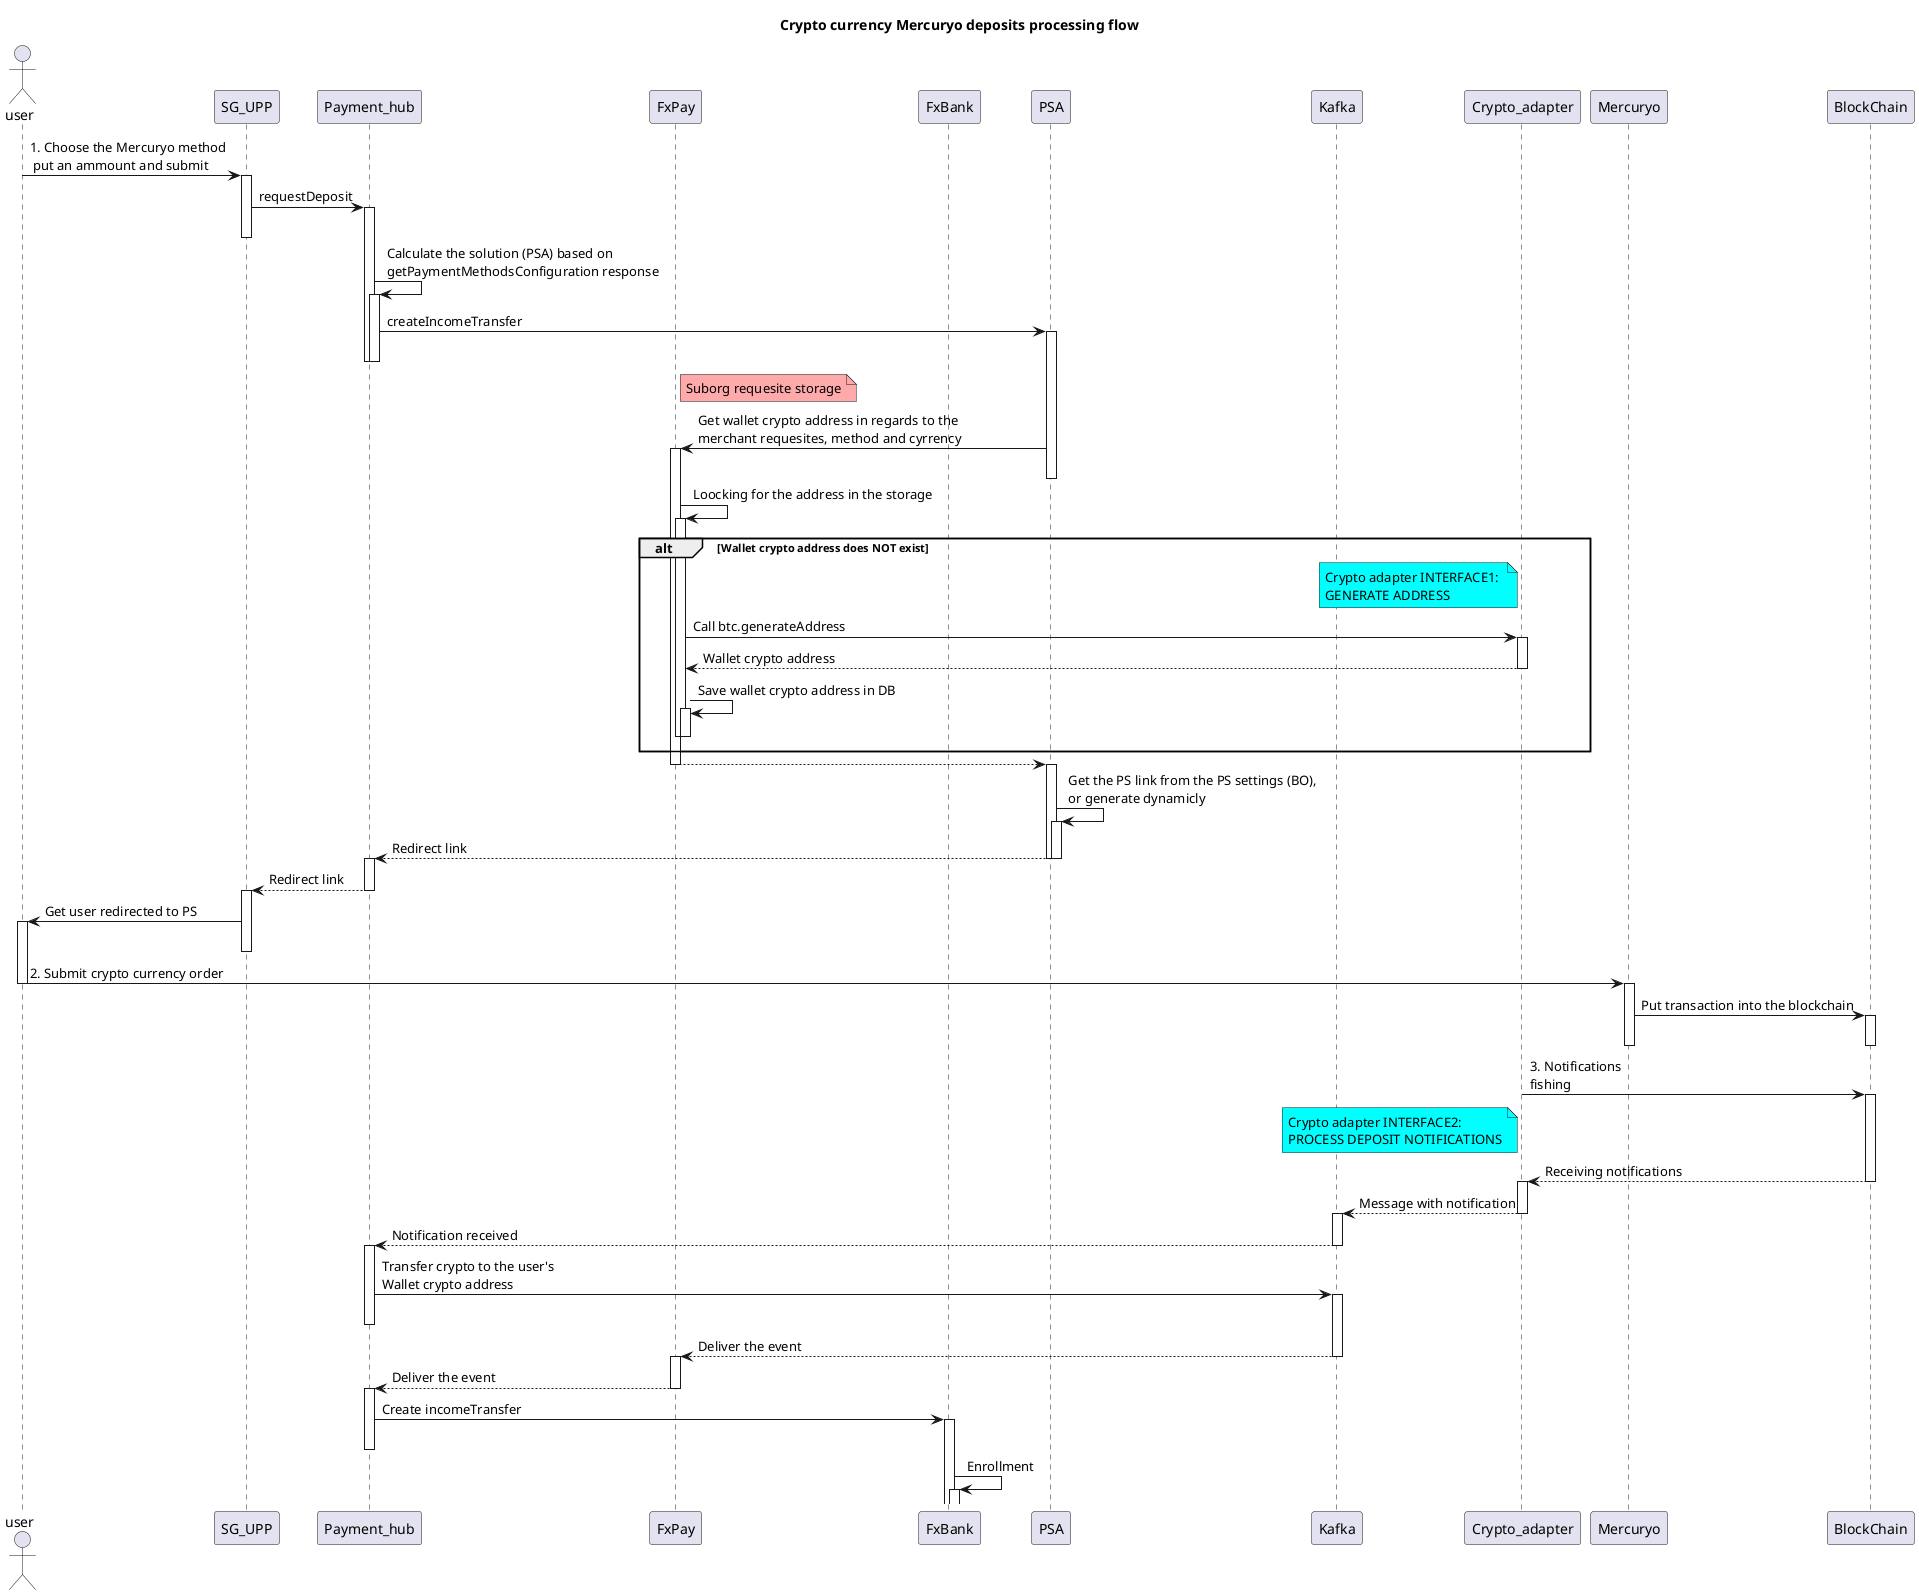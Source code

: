 @startuml

title Crypto currency Mercuryo deposits processing flow 

actor user
participant SG_UPP
participant Payment_hub
participant FxPay
participant FxBank
participant PSA
participant Kafka
participant Crypto_adapter
participant Mercuryo
participant BlockChain

user -> SG_UPP ++: 1. Choose the Mercuryo method \n put an ammount and submit
SG_UPP -> Payment_hub ++: requestDeposit
deactivate SG_UPP
Payment_hub -> Payment_hub ++: Calculate the solution (PSA) based on \ngetPaymentMethodsConfiguration response
Payment_hub -> PSA ++: createIncomeTransfer
deactivate Payment_hub
deactivate Payment_hub
note right of FxPay #FFAAAA: Suborg requesite storage
PSA -> FxPay ++: Get wallet crypto address in regards to the \nmerchant requesites, method and cyrrency
deactivate PSA
FxPay -> FxPay ++: Loocking for the address in the storage

alt Wallet crypto address does NOT exist
    note left of Crypto_adapter #Aqua : Crypto adapter INTERFACE1: \nGENERATE ADDRESS
    FxPay -> Crypto_adapter ++: Call btc.generateAddress
    FxPay <-- Crypto_adapter --: Wallet crypto address
    FxPay -> FxPay ++: Save wallet crypto address in DB
    
    deactivate FxPay
    deactivate FxPay
end
FxPay --> PSA
deactivate FxPay

activate PSA
PSA -> PSA ++: Get the PS link from the PS settings (BO), \nor generate dynamicly  

PSA --> Payment_hub --: Redirect link
activate Payment_hub
deactivate PSA
Payment_hub --> SG_UPP --: Redirect link

activate SG_UPP
user <- SG_UPP ++: Get user redirected to PS 
deactivate SG_UPP

user -> Mercuryo --: 2. Submit crypto currency order
activate Mercuryo
Mercuryo -> BlockChain ++: Put transaction into the blockchain
deactivate Mercuryo
deactivate BlockChain
Crypto_adapter -> BlockChain ++: 3. Notifications \nfishing
note left of Crypto_adapter #Aqua : Crypto adapter INTERFACE2: \nPROCESS DEPOSIT NOTIFICATIONS

Crypto_adapter <-- BlockChain --: Receiving notifications
activate Crypto_adapter
deactivate BlockChain
Crypto_adapter --> Kafka --: Message with notification
activate Kafka
Kafka --> Payment_hub --: Notification received
activate Payment_hub
Payment_hub -> Kafka ++: Transfer crypto to the user's \nWallet crypto address
deactivate Payment_hub

Kafka --> FxPay --: Deliver the event
activate FxPay
FxPay --> Payment_hub  --: Deliver the event
activate Payment_hub
Payment_hub -> FxBank ++: Create incomeTransfer
deactivate Payment_hub
FxBank -> FxBank ++: Enrollment



@enduml